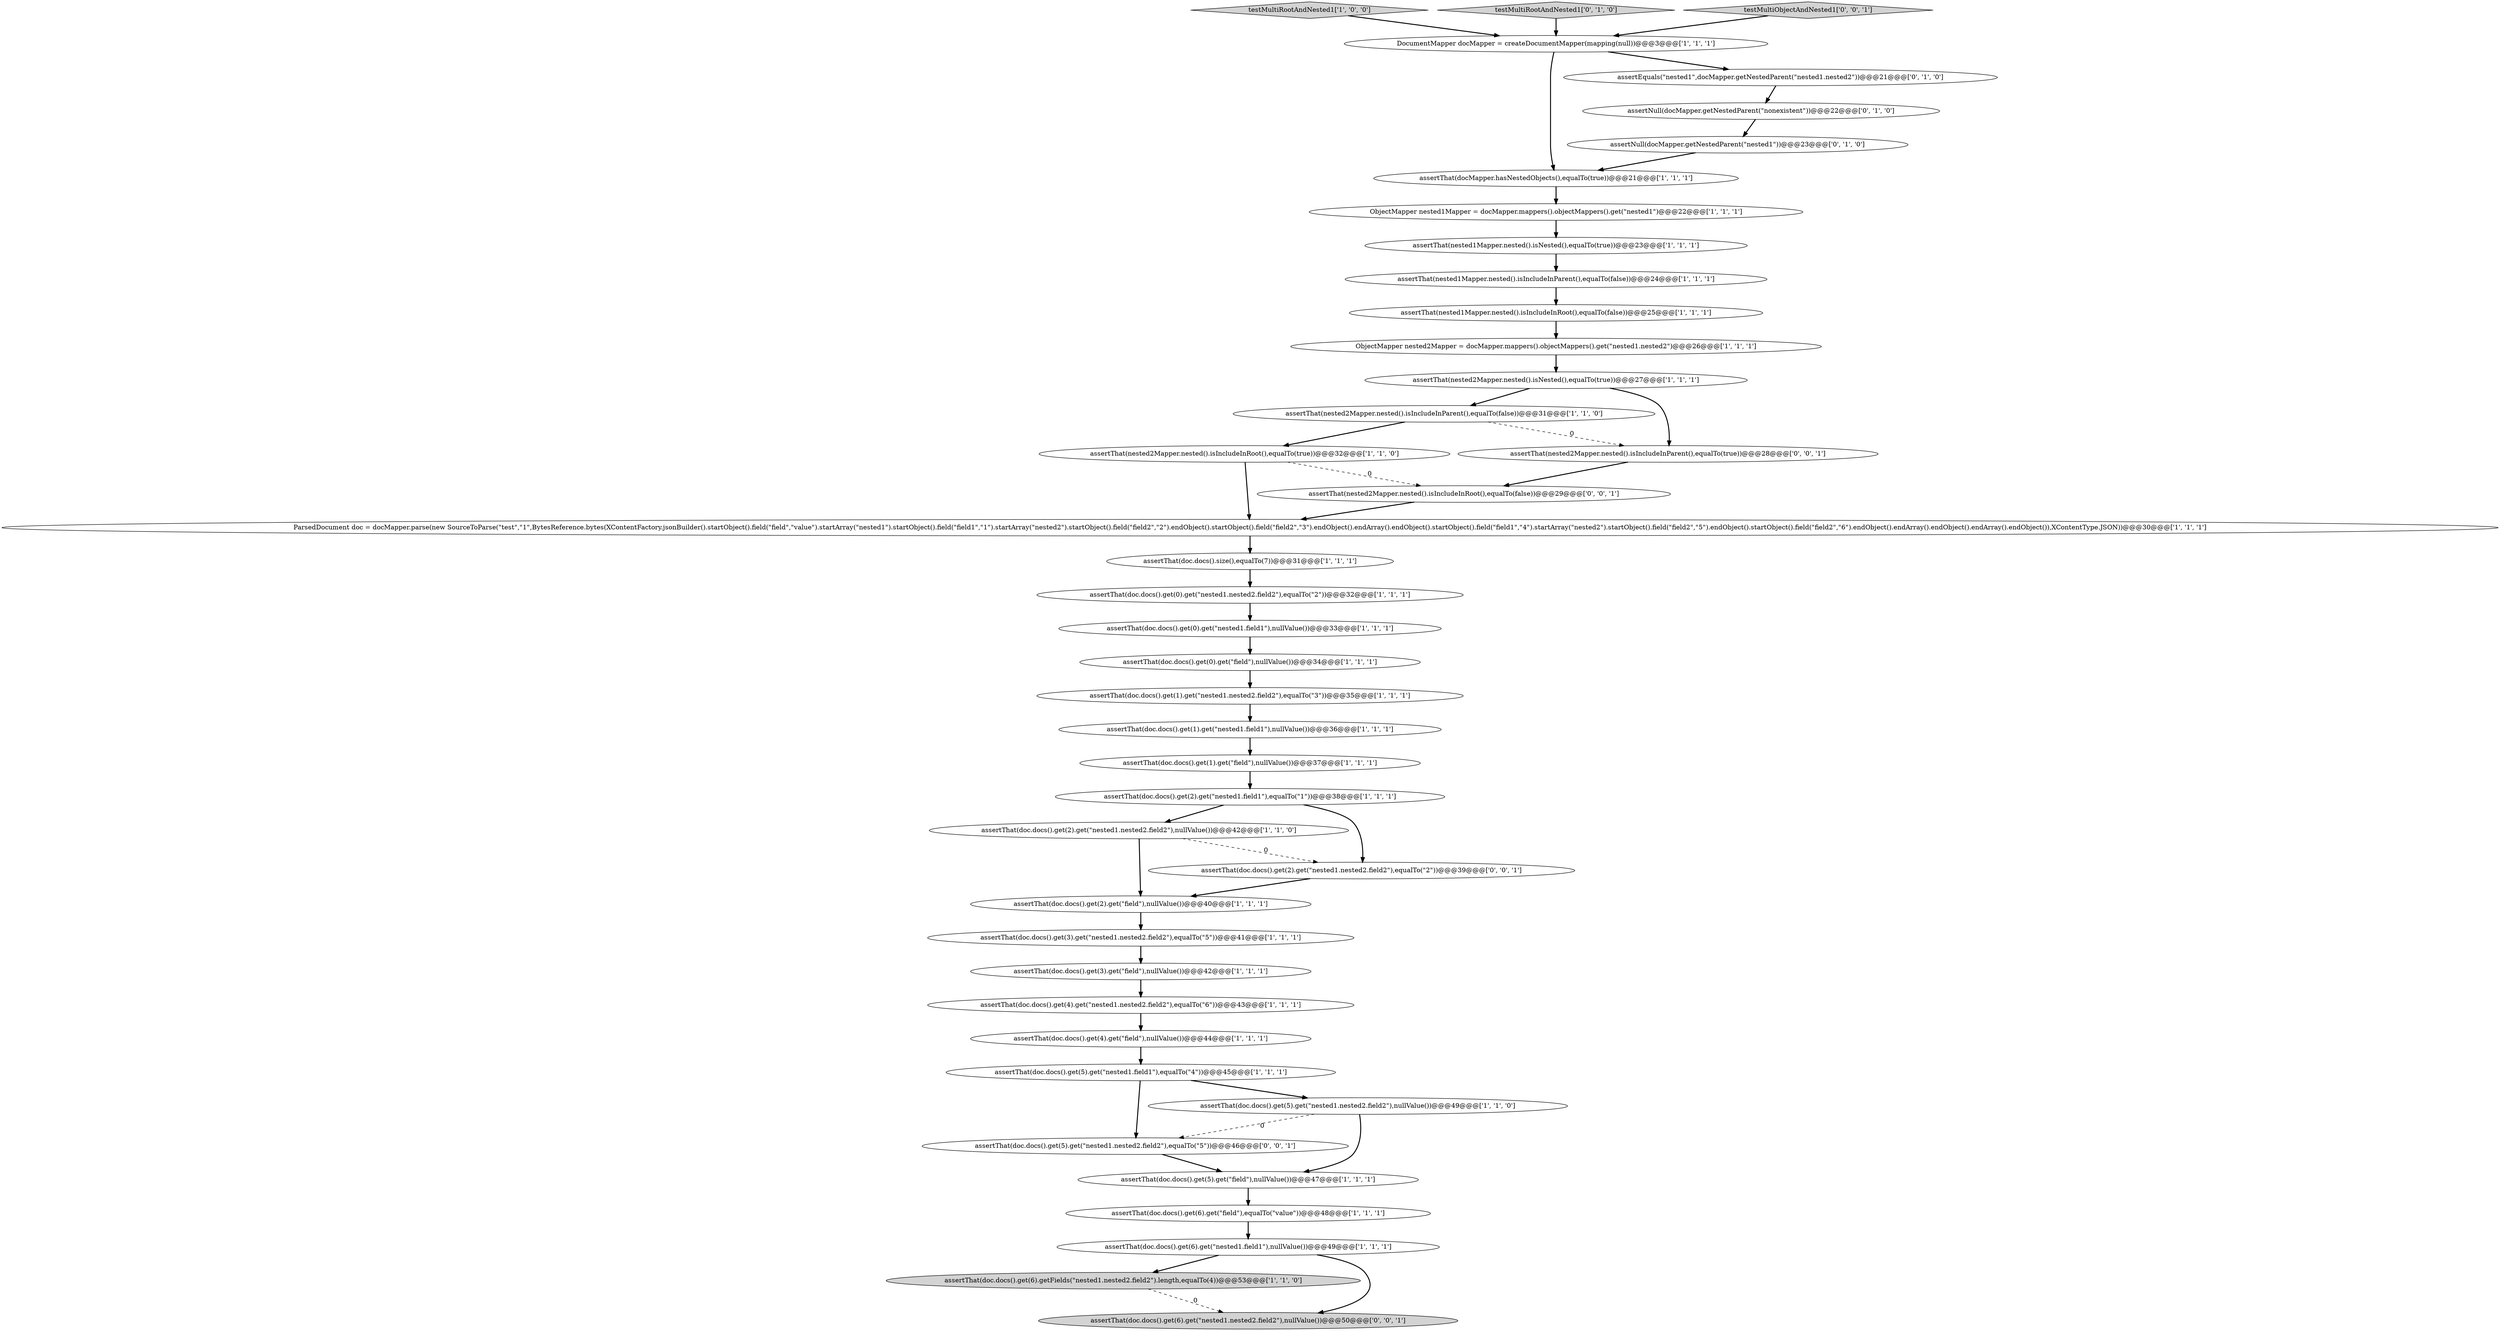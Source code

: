 digraph {
23 [style = filled, label = "assertThat(doc.docs().get(6).get(\"nested1.field1\"),nullValue())@@@49@@@['1', '1', '1']", fillcolor = white, shape = ellipse image = "AAA0AAABBB1BBB"];
12 [style = filled, label = "assertThat(docMapper.hasNestedObjects(),equalTo(true))@@@21@@@['1', '1', '1']", fillcolor = white, shape = ellipse image = "AAA0AAABBB1BBB"];
6 [style = filled, label = "ParsedDocument doc = docMapper.parse(new SourceToParse(\"test\",\"1\",BytesReference.bytes(XContentFactory.jsonBuilder().startObject().field(\"field\",\"value\").startArray(\"nested1\").startObject().field(\"field1\",\"1\").startArray(\"nested2\").startObject().field(\"field2\",\"2\").endObject().startObject().field(\"field2\",\"3\").endObject().endArray().endObject().startObject().field(\"field1\",\"4\").startArray(\"nested2\").startObject().field(\"field2\",\"5\").endObject().startObject().field(\"field2\",\"6\").endObject().endArray().endObject().endArray().endObject()),XContentType.JSON))@@@30@@@['1', '1', '1']", fillcolor = white, shape = ellipse image = "AAA0AAABBB1BBB"];
10 [style = filled, label = "assertThat(nested2Mapper.nested().isNested(),equalTo(true))@@@27@@@['1', '1', '1']", fillcolor = white, shape = ellipse image = "AAA0AAABBB1BBB"];
8 [style = filled, label = "assertThat(doc.docs().get(0).get(\"nested1.nested2.field2\"),equalTo(\"2\"))@@@32@@@['1', '1', '1']", fillcolor = white, shape = ellipse image = "AAA0AAABBB1BBB"];
15 [style = filled, label = "assertThat(nested1Mapper.nested().isIncludeInParent(),equalTo(false))@@@24@@@['1', '1', '1']", fillcolor = white, shape = ellipse image = "AAA0AAABBB1BBB"];
7 [style = filled, label = "assertThat(doc.docs().get(0).get(\"nested1.field1\"),nullValue())@@@33@@@['1', '1', '1']", fillcolor = white, shape = ellipse image = "AAA0AAABBB1BBB"];
22 [style = filled, label = "assertThat(nested1Mapper.nested().isNested(),equalTo(true))@@@23@@@['1', '1', '1']", fillcolor = white, shape = ellipse image = "AAA0AAABBB1BBB"];
29 [style = filled, label = "assertThat(doc.docs().get(2).get(\"field\"),nullValue())@@@40@@@['1', '1', '1']", fillcolor = white, shape = ellipse image = "AAA0AAABBB1BBB"];
30 [style = filled, label = "assertThat(nested2Mapper.nested().isIncludeInParent(),equalTo(false))@@@31@@@['1', '1', '0']", fillcolor = white, shape = ellipse image = "AAA0AAABBB1BBB"];
32 [style = filled, label = "assertNull(docMapper.getNestedParent(\"nonexistent\"))@@@22@@@['0', '1', '0']", fillcolor = white, shape = ellipse image = "AAA1AAABBB2BBB"];
11 [style = filled, label = "assertThat(doc.docs().get(4).get(\"nested1.nested2.field2\"),equalTo(\"6\"))@@@43@@@['1', '1', '1']", fillcolor = white, shape = ellipse image = "AAA0AAABBB1BBB"];
18 [style = filled, label = "assertThat(doc.docs().get(1).get(\"nested1.nested2.field2\"),equalTo(\"3\"))@@@35@@@['1', '1', '1']", fillcolor = white, shape = ellipse image = "AAA0AAABBB1BBB"];
26 [style = filled, label = "assertThat(doc.docs().size(),equalTo(7))@@@31@@@['1', '1', '1']", fillcolor = white, shape = ellipse image = "AAA0AAABBB1BBB"];
5 [style = filled, label = "assertThat(doc.docs().get(6).getFields(\"nested1.nested2.field2\").length,equalTo(4))@@@53@@@['1', '1', '0']", fillcolor = lightgray, shape = ellipse image = "AAA0AAABBB1BBB"];
1 [style = filled, label = "DocumentMapper docMapper = createDocumentMapper(mapping(null))@@@3@@@['1', '1', '1']", fillcolor = white, shape = ellipse image = "AAA0AAABBB1BBB"];
24 [style = filled, label = "assertThat(doc.docs().get(2).get(\"nested1.field1\"),equalTo(\"1\"))@@@38@@@['1', '1', '1']", fillcolor = white, shape = ellipse image = "AAA0AAABBB1BBB"];
21 [style = filled, label = "testMultiRootAndNested1['1', '0', '0']", fillcolor = lightgray, shape = diamond image = "AAA0AAABBB1BBB"];
28 [style = filled, label = "assertThat(doc.docs().get(6).get(\"field\"),equalTo(\"value\"))@@@48@@@['1', '1', '1']", fillcolor = white, shape = ellipse image = "AAA0AAABBB1BBB"];
0 [style = filled, label = "assertThat(doc.docs().get(5).get(\"field\"),nullValue())@@@47@@@['1', '1', '1']", fillcolor = white, shape = ellipse image = "AAA0AAABBB1BBB"];
3 [style = filled, label = "assertThat(nested2Mapper.nested().isIncludeInRoot(),equalTo(true))@@@32@@@['1', '1', '0']", fillcolor = white, shape = ellipse image = "AAA0AAABBB1BBB"];
34 [style = filled, label = "testMultiRootAndNested1['0', '1', '0']", fillcolor = lightgray, shape = diamond image = "AAA0AAABBB2BBB"];
20 [style = filled, label = "assertThat(doc.docs().get(0).get(\"field\"),nullValue())@@@34@@@['1', '1', '1']", fillcolor = white, shape = ellipse image = "AAA0AAABBB1BBB"];
14 [style = filled, label = "assertThat(doc.docs().get(1).get(\"field\"),nullValue())@@@37@@@['1', '1', '1']", fillcolor = white, shape = ellipse image = "AAA0AAABBB1BBB"];
19 [style = filled, label = "assertThat(doc.docs().get(3).get(\"field\"),nullValue())@@@42@@@['1', '1', '1']", fillcolor = white, shape = ellipse image = "AAA0AAABBB1BBB"];
41 [style = filled, label = "assertThat(nested2Mapper.nested().isIncludeInParent(),equalTo(true))@@@28@@@['0', '0', '1']", fillcolor = white, shape = ellipse image = "AAA0AAABBB3BBB"];
39 [style = filled, label = "assertThat(doc.docs().get(5).get(\"nested1.nested2.field2\"),equalTo(\"5\"))@@@46@@@['0', '0', '1']", fillcolor = white, shape = ellipse image = "AAA0AAABBB3BBB"];
17 [style = filled, label = "assertThat(doc.docs().get(4).get(\"field\"),nullValue())@@@44@@@['1', '1', '1']", fillcolor = white, shape = ellipse image = "AAA0AAABBB1BBB"];
2 [style = filled, label = "ObjectMapper nested2Mapper = docMapper.mappers().objectMappers().get(\"nested1.nested2\")@@@26@@@['1', '1', '1']", fillcolor = white, shape = ellipse image = "AAA0AAABBB1BBB"];
13 [style = filled, label = "assertThat(nested1Mapper.nested().isIncludeInRoot(),equalTo(false))@@@25@@@['1', '1', '1']", fillcolor = white, shape = ellipse image = "AAA0AAABBB1BBB"];
36 [style = filled, label = "testMultiObjectAndNested1['0', '0', '1']", fillcolor = lightgray, shape = diamond image = "AAA0AAABBB3BBB"];
40 [style = filled, label = "assertThat(doc.docs().get(6).get(\"nested1.nested2.field2\"),nullValue())@@@50@@@['0', '0', '1']", fillcolor = lightgray, shape = ellipse image = "AAA0AAABBB3BBB"];
9 [style = filled, label = "assertThat(doc.docs().get(2).get(\"nested1.nested2.field2\"),nullValue())@@@42@@@['1', '1', '0']", fillcolor = white, shape = ellipse image = "AAA0AAABBB1BBB"];
33 [style = filled, label = "assertNull(docMapper.getNestedParent(\"nested1\"))@@@23@@@['0', '1', '0']", fillcolor = white, shape = ellipse image = "AAA1AAABBB2BBB"];
25 [style = filled, label = "assertThat(doc.docs().get(1).get(\"nested1.field1\"),nullValue())@@@36@@@['1', '1', '1']", fillcolor = white, shape = ellipse image = "AAA0AAABBB1BBB"];
37 [style = filled, label = "assertThat(doc.docs().get(2).get(\"nested1.nested2.field2\"),equalTo(\"2\"))@@@39@@@['0', '0', '1']", fillcolor = white, shape = ellipse image = "AAA0AAABBB3BBB"];
35 [style = filled, label = "assertEquals(\"nested1\",docMapper.getNestedParent(\"nested1.nested2\"))@@@21@@@['0', '1', '0']", fillcolor = white, shape = ellipse image = "AAA1AAABBB2BBB"];
27 [style = filled, label = "assertThat(doc.docs().get(5).get(\"nested1.nested2.field2\"),nullValue())@@@49@@@['1', '1', '0']", fillcolor = white, shape = ellipse image = "AAA0AAABBB1BBB"];
4 [style = filled, label = "assertThat(doc.docs().get(3).get(\"nested1.nested2.field2\"),equalTo(\"5\"))@@@41@@@['1', '1', '1']", fillcolor = white, shape = ellipse image = "AAA0AAABBB1BBB"];
16 [style = filled, label = "ObjectMapper nested1Mapper = docMapper.mappers().objectMappers().get(\"nested1\")@@@22@@@['1', '1', '1']", fillcolor = white, shape = ellipse image = "AAA0AAABBB1BBB"];
31 [style = filled, label = "assertThat(doc.docs().get(5).get(\"nested1.field1\"),equalTo(\"4\"))@@@45@@@['1', '1', '1']", fillcolor = white, shape = ellipse image = "AAA0AAABBB1BBB"];
38 [style = filled, label = "assertThat(nested2Mapper.nested().isIncludeInRoot(),equalTo(false))@@@29@@@['0', '0', '1']", fillcolor = white, shape = ellipse image = "AAA0AAABBB3BBB"];
24->37 [style = bold, label=""];
26->8 [style = bold, label=""];
38->6 [style = bold, label=""];
3->38 [style = dashed, label="0"];
10->30 [style = bold, label=""];
6->26 [style = bold, label=""];
9->37 [style = dashed, label="0"];
1->12 [style = bold, label=""];
20->18 [style = bold, label=""];
30->41 [style = dashed, label="0"];
27->0 [style = bold, label=""];
25->14 [style = bold, label=""];
18->25 [style = bold, label=""];
29->4 [style = bold, label=""];
28->23 [style = bold, label=""];
2->10 [style = bold, label=""];
14->24 [style = bold, label=""];
16->22 [style = bold, label=""];
22->15 [style = bold, label=""];
11->17 [style = bold, label=""];
7->20 [style = bold, label=""];
5->40 [style = dashed, label="0"];
35->32 [style = bold, label=""];
3->6 [style = bold, label=""];
12->16 [style = bold, label=""];
27->39 [style = dashed, label="0"];
37->29 [style = bold, label=""];
4->19 [style = bold, label=""];
19->11 [style = bold, label=""];
30->3 [style = bold, label=""];
1->35 [style = bold, label=""];
41->38 [style = bold, label=""];
23->5 [style = bold, label=""];
36->1 [style = bold, label=""];
15->13 [style = bold, label=""];
24->9 [style = bold, label=""];
23->40 [style = bold, label=""];
8->7 [style = bold, label=""];
9->29 [style = bold, label=""];
21->1 [style = bold, label=""];
0->28 [style = bold, label=""];
39->0 [style = bold, label=""];
32->33 [style = bold, label=""];
31->39 [style = bold, label=""];
13->2 [style = bold, label=""];
31->27 [style = bold, label=""];
33->12 [style = bold, label=""];
10->41 [style = bold, label=""];
34->1 [style = bold, label=""];
17->31 [style = bold, label=""];
}
